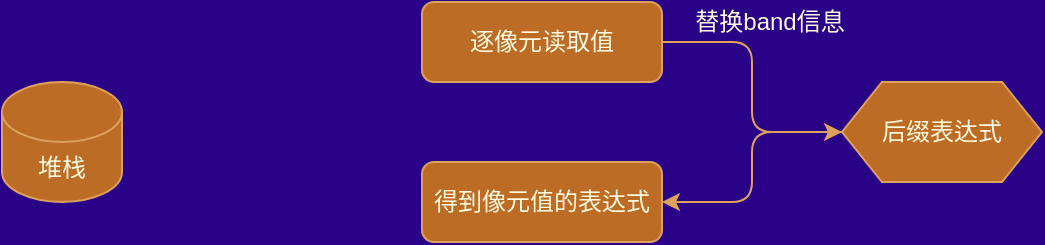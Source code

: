 <mxfile version="13.8.0" type="github">
  <diagram id="daAU5gtqgfODNC0yBeHR" name="Page-1">
    <mxGraphModel dx="946" dy="557" grid="1" gridSize="10" guides="1" tooltips="1" connect="1" arrows="1" fold="1" page="1" pageScale="1" pageWidth="827" pageHeight="1169" background="#290288" math="0" shadow="0">
      <root>
        <mxCell id="0" />
        <mxCell id="1" parent="0" />
        <mxCell id="iCsQUxYpItj9QJm7cWR6-1" value="堆栈" style="shape=cylinder3;whiteSpace=wrap;html=1;boundedLbl=1;backgroundOutline=1;size=15;rounded=0;sketch=0;strokeColor=#DDA15E;fillColor=#BC6C25;fontColor=#FEFAE0;" vertex="1" parent="1">
          <mxGeometry x="70" y="700" width="60" height="60" as="geometry" />
        </mxCell>
        <mxCell id="iCsQUxYpItj9QJm7cWR6-5" style="edgeStyle=orthogonalEdgeStyle;curved=0;rounded=1;sketch=0;orthogonalLoop=1;jettySize=auto;html=1;exitX=1;exitY=0.5;exitDx=0;exitDy=0;entryX=0;entryY=0.5;entryDx=0;entryDy=0;strokeColor=#DDA15E;fillColor=#BC6C25;fontColor=#FEFAE0;" edge="1" parent="1" source="iCsQUxYpItj9QJm7cWR6-2" target="iCsQUxYpItj9QJm7cWR6-3">
          <mxGeometry relative="1" as="geometry" />
        </mxCell>
        <mxCell id="iCsQUxYpItj9QJm7cWR6-2" value="逐像元读取值" style="rounded=1;whiteSpace=wrap;html=1;sketch=0;strokeColor=#DDA15E;fillColor=#BC6C25;fontColor=#FEFAE0;" vertex="1" parent="1">
          <mxGeometry x="280" y="660" width="120" height="40" as="geometry" />
        </mxCell>
        <mxCell id="iCsQUxYpItj9QJm7cWR6-6" style="edgeStyle=orthogonalEdgeStyle;curved=0;rounded=1;sketch=0;orthogonalLoop=1;jettySize=auto;html=1;exitX=0;exitY=0.5;exitDx=0;exitDy=0;entryX=1;entryY=0.5;entryDx=0;entryDy=0;strokeColor=#DDA15E;fillColor=#BC6C25;fontColor=#FEFAE0;" edge="1" parent="1" source="iCsQUxYpItj9QJm7cWR6-3" target="iCsQUxYpItj9QJm7cWR6-4">
          <mxGeometry relative="1" as="geometry" />
        </mxCell>
        <mxCell id="iCsQUxYpItj9QJm7cWR6-3" value="后缀表达式" style="shape=hexagon;perimeter=hexagonPerimeter2;whiteSpace=wrap;html=1;fixedSize=1;rounded=0;sketch=0;strokeColor=#DDA15E;fillColor=#BC6C25;fontColor=#FEFAE0;" vertex="1" parent="1">
          <mxGeometry x="490" y="700" width="100" height="50" as="geometry" />
        </mxCell>
        <mxCell id="iCsQUxYpItj9QJm7cWR6-4" value="得到像元值的表达式" style="rounded=1;whiteSpace=wrap;html=1;sketch=0;strokeColor=#DDA15E;fillColor=#BC6C25;fontColor=#FEFAE0;" vertex="1" parent="1">
          <mxGeometry x="280" y="740" width="120" height="40" as="geometry" />
        </mxCell>
        <mxCell id="iCsQUxYpItj9QJm7cWR6-7" value="替换band信息" style="text;html=1;strokeColor=none;fillColor=none;align=center;verticalAlign=middle;whiteSpace=wrap;rounded=0;sketch=0;fontColor=#FEFAE0;" vertex="1" parent="1">
          <mxGeometry x="414" y="660" width="80" height="20" as="geometry" />
        </mxCell>
      </root>
    </mxGraphModel>
  </diagram>
</mxfile>
